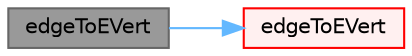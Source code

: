 digraph "edgeToEVert"
{
 // LATEX_PDF_SIZE
  bgcolor="transparent";
  edge [fontname=Helvetica,fontsize=10,labelfontname=Helvetica,labelfontsize=10];
  node [fontname=Helvetica,fontsize=10,shape=box,height=0.2,width=0.4];
  rankdir="LR";
  Node1 [id="Node000001",label="edgeToEVert",height=0.2,width=0.4,color="gray40", fillcolor="grey60", style="filled", fontcolor="black",tooltip=" "];
  Node1 -> Node2 [id="edge1_Node000001_Node000002",color="steelblue1",style="solid",tooltip=" "];
  Node2 [id="Node000002",label="edgeToEVert",height=0.2,width=0.4,color="red", fillcolor="#FFF0F0", style="filled",URL="$classFoam_1_1edgeVertex.html#a1e202b1ab8a96e5fbd02958e29524d24",tooltip=" "];
}
